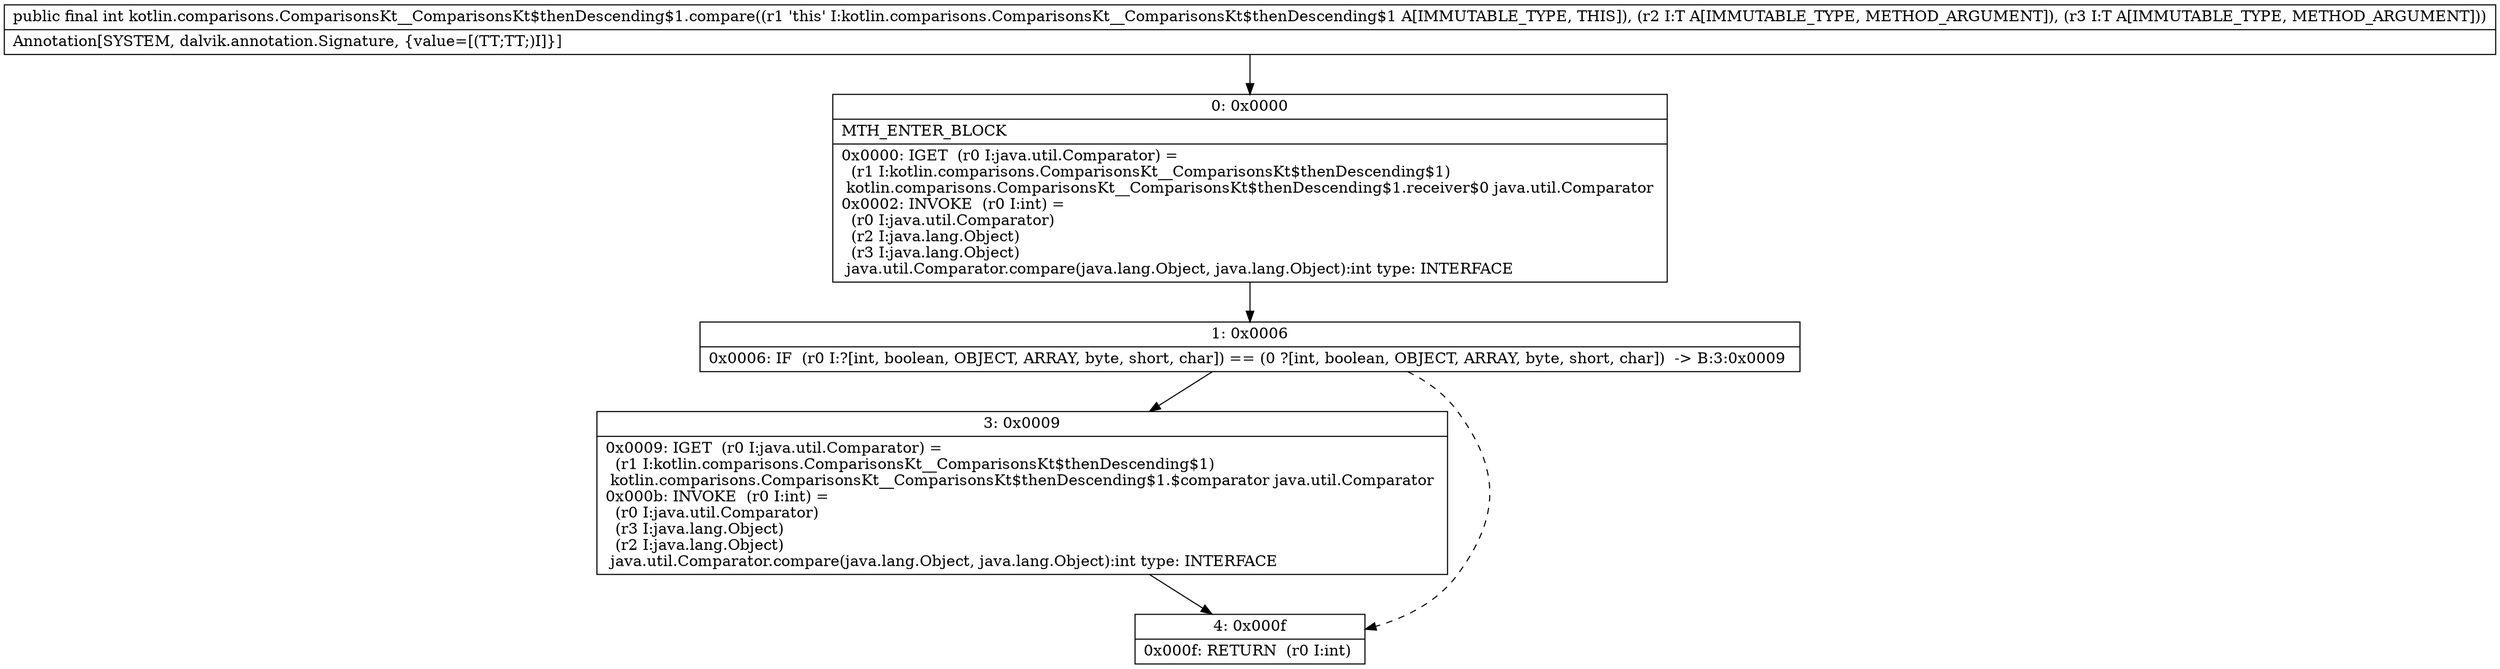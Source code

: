 digraph "CFG forkotlin.comparisons.ComparisonsKt__ComparisonsKt$thenDescending$1.compare(Ljava\/lang\/Object;Ljava\/lang\/Object;)I" {
Node_0 [shape=record,label="{0\:\ 0x0000|MTH_ENTER_BLOCK\l|0x0000: IGET  (r0 I:java.util.Comparator) = \l  (r1 I:kotlin.comparisons.ComparisonsKt__ComparisonsKt$thenDescending$1)\l kotlin.comparisons.ComparisonsKt__ComparisonsKt$thenDescending$1.receiver$0 java.util.Comparator \l0x0002: INVOKE  (r0 I:int) = \l  (r0 I:java.util.Comparator)\l  (r2 I:java.lang.Object)\l  (r3 I:java.lang.Object)\l java.util.Comparator.compare(java.lang.Object, java.lang.Object):int type: INTERFACE \l}"];
Node_1 [shape=record,label="{1\:\ 0x0006|0x0006: IF  (r0 I:?[int, boolean, OBJECT, ARRAY, byte, short, char]) == (0 ?[int, boolean, OBJECT, ARRAY, byte, short, char])  \-\> B:3:0x0009 \l}"];
Node_3 [shape=record,label="{3\:\ 0x0009|0x0009: IGET  (r0 I:java.util.Comparator) = \l  (r1 I:kotlin.comparisons.ComparisonsKt__ComparisonsKt$thenDescending$1)\l kotlin.comparisons.ComparisonsKt__ComparisonsKt$thenDescending$1.$comparator java.util.Comparator \l0x000b: INVOKE  (r0 I:int) = \l  (r0 I:java.util.Comparator)\l  (r3 I:java.lang.Object)\l  (r2 I:java.lang.Object)\l java.util.Comparator.compare(java.lang.Object, java.lang.Object):int type: INTERFACE \l}"];
Node_4 [shape=record,label="{4\:\ 0x000f|0x000f: RETURN  (r0 I:int) \l}"];
MethodNode[shape=record,label="{public final int kotlin.comparisons.ComparisonsKt__ComparisonsKt$thenDescending$1.compare((r1 'this' I:kotlin.comparisons.ComparisonsKt__ComparisonsKt$thenDescending$1 A[IMMUTABLE_TYPE, THIS]), (r2 I:T A[IMMUTABLE_TYPE, METHOD_ARGUMENT]), (r3 I:T A[IMMUTABLE_TYPE, METHOD_ARGUMENT]))  | Annotation[SYSTEM, dalvik.annotation.Signature, \{value=[(TT;TT;)I]\}]\l}"];
MethodNode -> Node_0;
Node_0 -> Node_1;
Node_1 -> Node_3;
Node_1 -> Node_4[style=dashed];
Node_3 -> Node_4;
}

